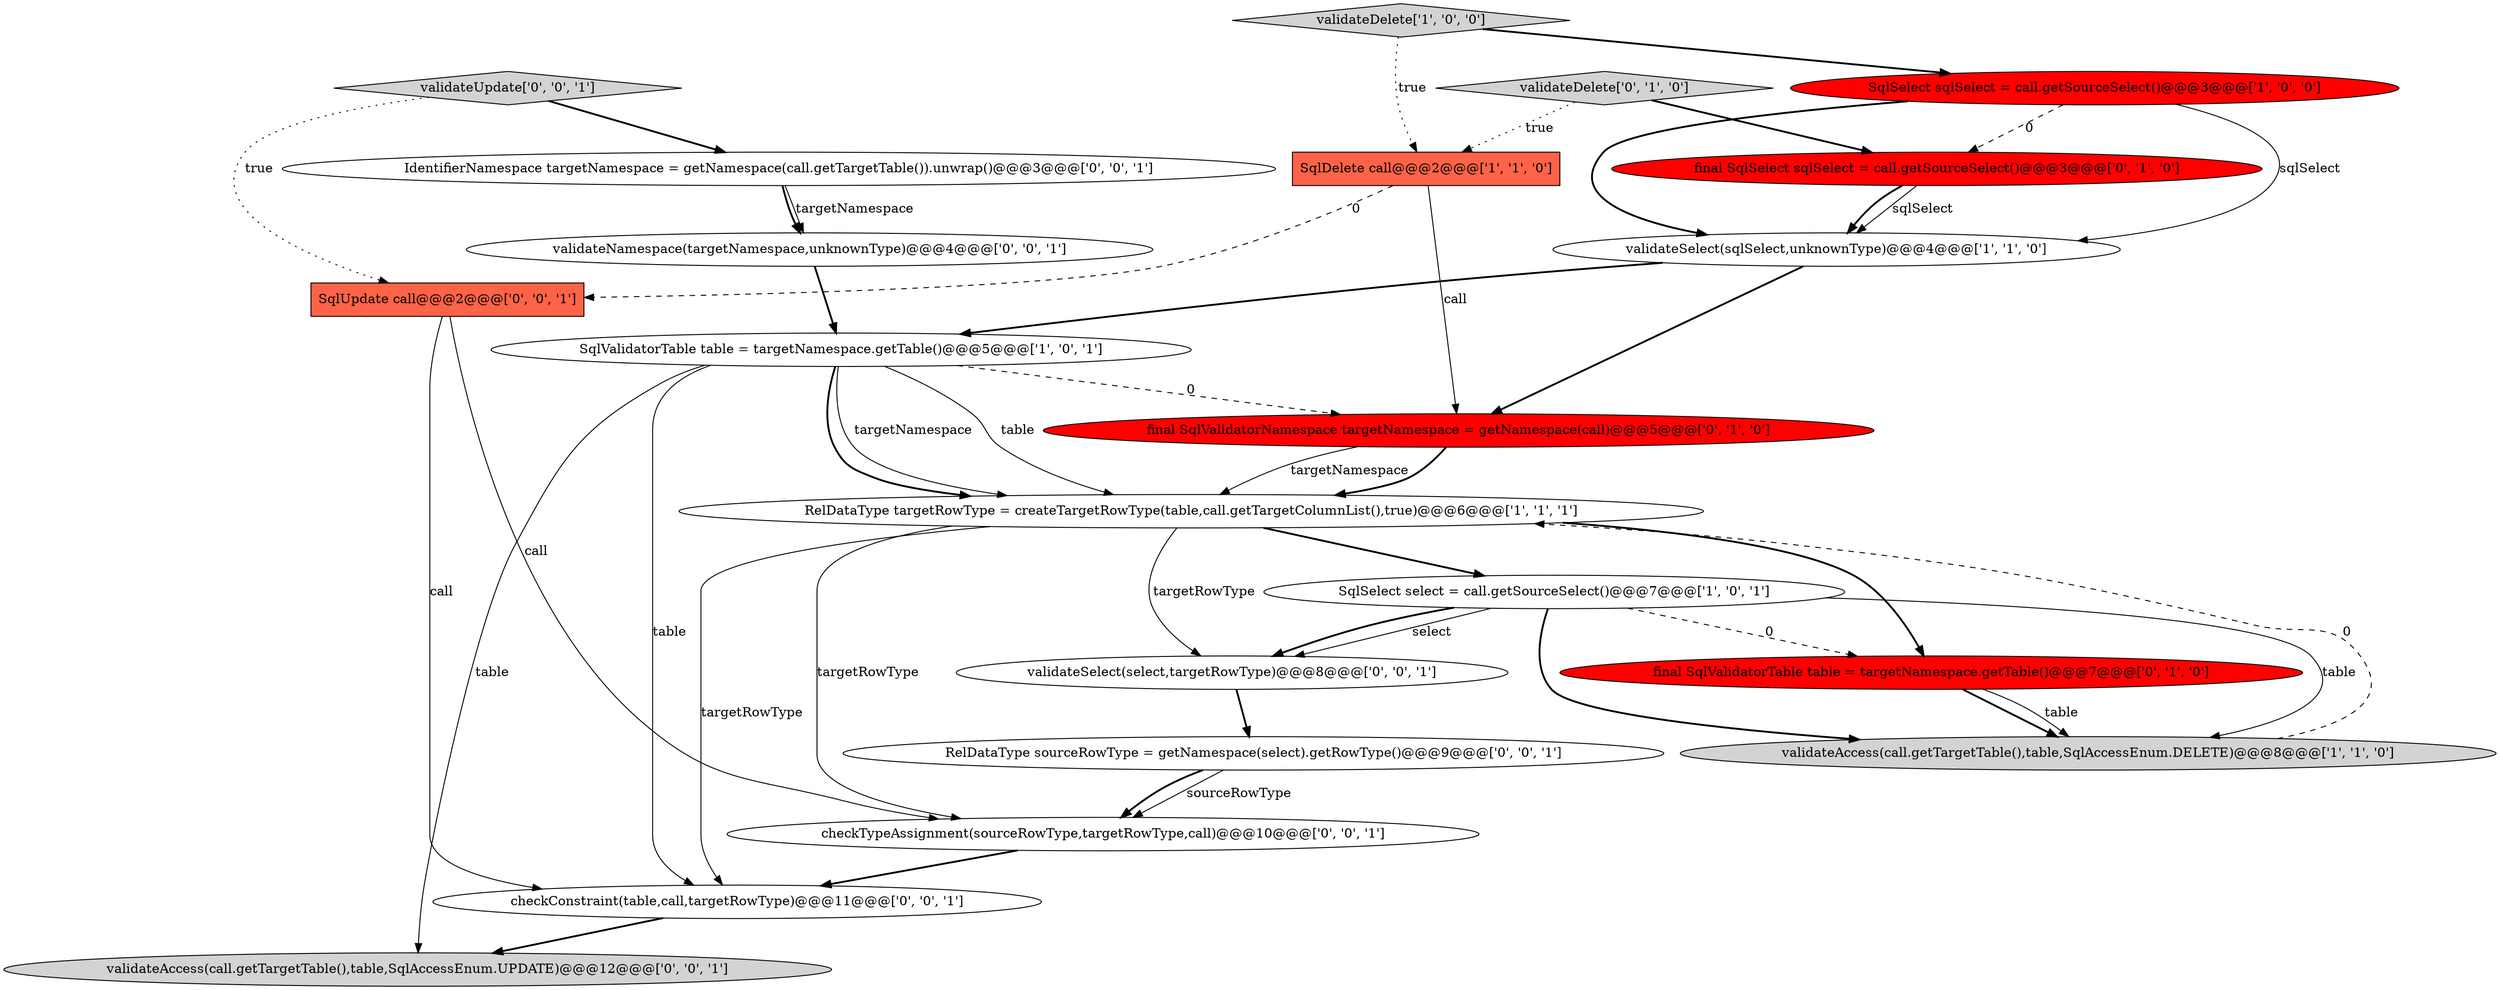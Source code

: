 digraph {
17 [style = filled, label = "validateNamespace(targetNamespace,unknownType)@@@4@@@['0', '0', '1']", fillcolor = white, shape = ellipse image = "AAA0AAABBB3BBB"];
4 [style = filled, label = "SqlDelete call@@@2@@@['1', '1', '0']", fillcolor = tomato, shape = box image = "AAA0AAABBB1BBB"];
6 [style = filled, label = "validateAccess(call.getTargetTable(),table,SqlAccessEnum.DELETE)@@@8@@@['1', '1', '0']", fillcolor = lightgray, shape = ellipse image = "AAA0AAABBB1BBB"];
12 [style = filled, label = "validateSelect(select,targetRowType)@@@8@@@['0', '0', '1']", fillcolor = white, shape = ellipse image = "AAA0AAABBB3BBB"];
18 [style = filled, label = "validateAccess(call.getTargetTable(),table,SqlAccessEnum.UPDATE)@@@12@@@['0', '0', '1']", fillcolor = lightgray, shape = ellipse image = "AAA0AAABBB3BBB"];
0 [style = filled, label = "validateDelete['1', '0', '0']", fillcolor = lightgray, shape = diamond image = "AAA0AAABBB1BBB"];
15 [style = filled, label = "checkTypeAssignment(sourceRowType,targetRowType,call)@@@10@@@['0', '0', '1']", fillcolor = white, shape = ellipse image = "AAA0AAABBB3BBB"];
11 [style = filled, label = "validateDelete['0', '1', '0']", fillcolor = lightgray, shape = diamond image = "AAA0AAABBB2BBB"];
14 [style = filled, label = "RelDataType sourceRowType = getNamespace(select).getRowType()@@@9@@@['0', '0', '1']", fillcolor = white, shape = ellipse image = "AAA0AAABBB3BBB"];
2 [style = filled, label = "SqlSelect select = call.getSourceSelect()@@@7@@@['1', '0', '1']", fillcolor = white, shape = ellipse image = "AAA0AAABBB1BBB"];
9 [style = filled, label = "final SqlSelect sqlSelect = call.getSourceSelect()@@@3@@@['0', '1', '0']", fillcolor = red, shape = ellipse image = "AAA1AAABBB2BBB"];
7 [style = filled, label = "validateSelect(sqlSelect,unknownType)@@@4@@@['1', '1', '0']", fillcolor = white, shape = ellipse image = "AAA0AAABBB1BBB"];
16 [style = filled, label = "validateUpdate['0', '0', '1']", fillcolor = lightgray, shape = diamond image = "AAA0AAABBB3BBB"];
3 [style = filled, label = "SqlValidatorTable table = targetNamespace.getTable()@@@5@@@['1', '0', '1']", fillcolor = white, shape = ellipse image = "AAA0AAABBB1BBB"];
19 [style = filled, label = "checkConstraint(table,call,targetRowType)@@@11@@@['0', '0', '1']", fillcolor = white, shape = ellipse image = "AAA0AAABBB3BBB"];
1 [style = filled, label = "RelDataType targetRowType = createTargetRowType(table,call.getTargetColumnList(),true)@@@6@@@['1', '1', '1']", fillcolor = white, shape = ellipse image = "AAA0AAABBB1BBB"];
10 [style = filled, label = "final SqlValidatorTable table = targetNamespace.getTable()@@@7@@@['0', '1', '0']", fillcolor = red, shape = ellipse image = "AAA1AAABBB2BBB"];
13 [style = filled, label = "IdentifierNamespace targetNamespace = getNamespace(call.getTargetTable()).unwrap()@@@3@@@['0', '0', '1']", fillcolor = white, shape = ellipse image = "AAA0AAABBB3BBB"];
20 [style = filled, label = "SqlUpdate call@@@2@@@['0', '0', '1']", fillcolor = tomato, shape = box image = "AAA0AAABBB3BBB"];
5 [style = filled, label = "SqlSelect sqlSelect = call.getSourceSelect()@@@3@@@['1', '0', '0']", fillcolor = red, shape = ellipse image = "AAA1AAABBB1BBB"];
8 [style = filled, label = "final SqlValidatorNamespace targetNamespace = getNamespace(call)@@@5@@@['0', '1', '0']", fillcolor = red, shape = ellipse image = "AAA1AAABBB2BBB"];
3->1 [style = solid, label="targetNamespace"];
14->15 [style = solid, label="sourceRowType"];
19->18 [style = bold, label=""];
16->13 [style = bold, label=""];
6->1 [style = dashed, label="0"];
1->19 [style = solid, label="targetRowType"];
9->7 [style = solid, label="sqlSelect"];
1->12 [style = solid, label="targetRowType"];
3->1 [style = bold, label=""];
3->1 [style = solid, label="table"];
2->12 [style = solid, label="select"];
8->1 [style = solid, label="targetNamespace"];
2->6 [style = bold, label=""];
0->4 [style = dotted, label="true"];
4->8 [style = solid, label="call"];
3->19 [style = solid, label="table"];
16->20 [style = dotted, label="true"];
5->9 [style = dashed, label="0"];
2->6 [style = solid, label="table"];
13->17 [style = solid, label="targetNamespace"];
20->15 [style = solid, label="call"];
11->4 [style = dotted, label="true"];
9->7 [style = bold, label=""];
7->8 [style = bold, label=""];
11->9 [style = bold, label=""];
15->19 [style = bold, label=""];
10->6 [style = bold, label=""];
7->3 [style = bold, label=""];
2->12 [style = bold, label=""];
2->10 [style = dashed, label="0"];
1->15 [style = solid, label="targetRowType"];
3->18 [style = solid, label="table"];
8->1 [style = bold, label=""];
13->17 [style = bold, label=""];
10->6 [style = solid, label="table"];
4->20 [style = dashed, label="0"];
5->7 [style = solid, label="sqlSelect"];
12->14 [style = bold, label=""];
17->3 [style = bold, label=""];
3->8 [style = dashed, label="0"];
5->7 [style = bold, label=""];
14->15 [style = bold, label=""];
1->2 [style = bold, label=""];
1->10 [style = bold, label=""];
20->19 [style = solid, label="call"];
0->5 [style = bold, label=""];
}
